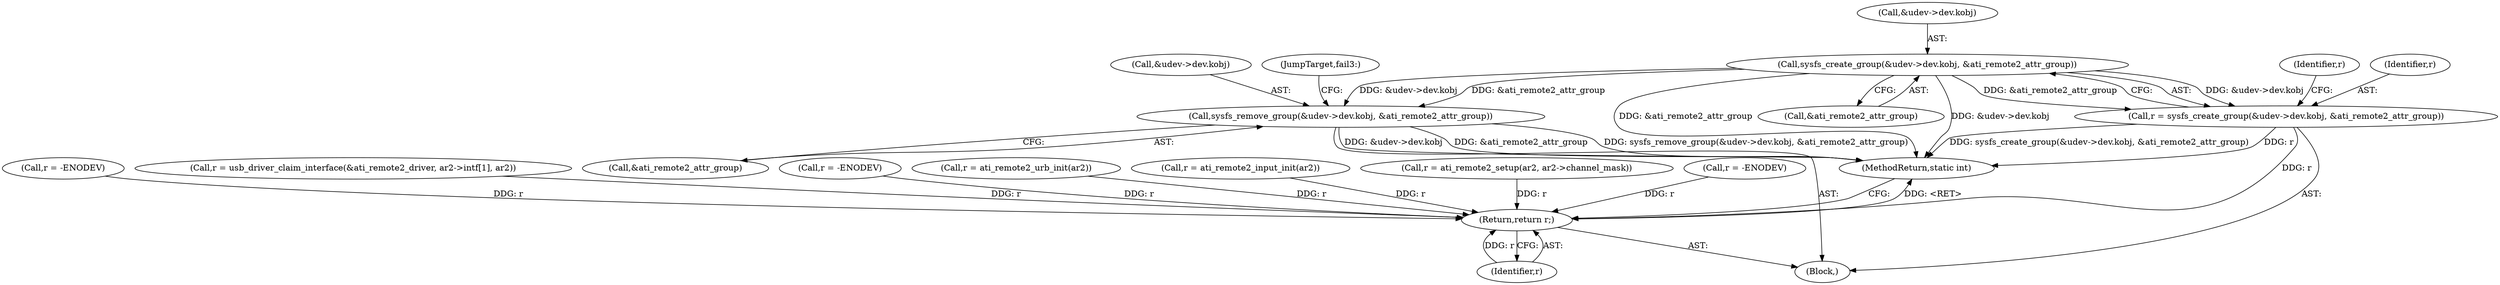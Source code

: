digraph "0_linux_950336ba3e4a1ffd2ca60d29f6ef386dd2c7351d@API" {
"1000358" [label="(Call,sysfs_create_group(&udev->dev.kobj, &ati_remote2_attr_group))"];
"1000356" [label="(Call,r = sysfs_create_group(&udev->dev.kobj, &ati_remote2_attr_group))"];
"1000412" [label="(Return,return r;)"];
"1000388" [label="(Call,sysfs_remove_group(&udev->dev.kobj, &ati_remote2_attr_group))"];
"1000283" [label="(Call,r = -ENODEV)"];
"1000388" [label="(Call,sysfs_remove_group(&udev->dev.kobj, &ati_remote2_attr_group))"];
"1000239" [label="(Call,r = usb_driver_claim_interface(&ati_remote2_driver, ar2->intf[1], ar2))"];
"1000359" [label="(Call,&udev->dev.kobj)"];
"1000389" [label="(Call,&udev->dev.kobj)"];
"1000368" [label="(Identifier,r)"];
"1000357" [label="(Identifier,r)"];
"1000234" [label="(Call,r = -ENODEV)"];
"1000395" [label="(Call,&ati_remote2_attr_group)"];
"1000397" [label="(JumpTarget,fail3:)"];
"1000302" [label="(Call,r = ati_remote2_urb_init(ar2))"];
"1000370" [label="(Call,r = ati_remote2_input_init(ar2))"];
"1000413" [label="(Identifier,r)"];
"1000106" [label="(Block,)"];
"1000356" [label="(Call,r = sysfs_create_group(&udev->dev.kobj, &ati_remote2_attr_group))"];
"1000358" [label="(Call,sysfs_create_group(&udev->dev.kobj, &ati_remote2_attr_group))"];
"1000319" [label="(Call,r = ati_remote2_setup(ar2, ar2->channel_mask))"];
"1000412" [label="(Return,return r;)"];
"1000365" [label="(Call,&ati_remote2_attr_group)"];
"1000167" [label="(Call,r = -ENODEV)"];
"1000414" [label="(MethodReturn,static int)"];
"1000358" -> "1000356"  [label="AST: "];
"1000358" -> "1000365"  [label="CFG: "];
"1000359" -> "1000358"  [label="AST: "];
"1000365" -> "1000358"  [label="AST: "];
"1000356" -> "1000358"  [label="CFG: "];
"1000358" -> "1000414"  [label="DDG: &ati_remote2_attr_group"];
"1000358" -> "1000414"  [label="DDG: &udev->dev.kobj"];
"1000358" -> "1000356"  [label="DDG: &udev->dev.kobj"];
"1000358" -> "1000356"  [label="DDG: &ati_remote2_attr_group"];
"1000358" -> "1000388"  [label="DDG: &udev->dev.kobj"];
"1000358" -> "1000388"  [label="DDG: &ati_remote2_attr_group"];
"1000356" -> "1000106"  [label="AST: "];
"1000357" -> "1000356"  [label="AST: "];
"1000368" -> "1000356"  [label="CFG: "];
"1000356" -> "1000414"  [label="DDG: r"];
"1000356" -> "1000414"  [label="DDG: sysfs_create_group(&udev->dev.kobj, &ati_remote2_attr_group)"];
"1000356" -> "1000412"  [label="DDG: r"];
"1000412" -> "1000106"  [label="AST: "];
"1000412" -> "1000413"  [label="CFG: "];
"1000413" -> "1000412"  [label="AST: "];
"1000414" -> "1000412"  [label="CFG: "];
"1000412" -> "1000414"  [label="DDG: <RET>"];
"1000413" -> "1000412"  [label="DDG: r"];
"1000167" -> "1000412"  [label="DDG: r"];
"1000283" -> "1000412"  [label="DDG: r"];
"1000234" -> "1000412"  [label="DDG: r"];
"1000239" -> "1000412"  [label="DDG: r"];
"1000319" -> "1000412"  [label="DDG: r"];
"1000370" -> "1000412"  [label="DDG: r"];
"1000302" -> "1000412"  [label="DDG: r"];
"1000388" -> "1000106"  [label="AST: "];
"1000388" -> "1000395"  [label="CFG: "];
"1000389" -> "1000388"  [label="AST: "];
"1000395" -> "1000388"  [label="AST: "];
"1000397" -> "1000388"  [label="CFG: "];
"1000388" -> "1000414"  [label="DDG: sysfs_remove_group(&udev->dev.kobj, &ati_remote2_attr_group)"];
"1000388" -> "1000414"  [label="DDG: &udev->dev.kobj"];
"1000388" -> "1000414"  [label="DDG: &ati_remote2_attr_group"];
}
